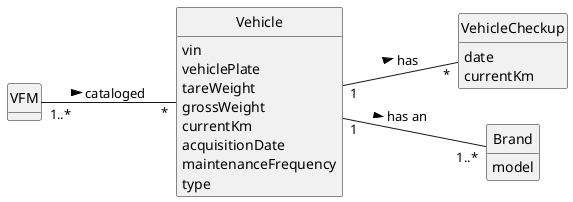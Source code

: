 @startuml
skinparam monochrome true
skinparam packageStyle rectangle
skinparam shadowing false

skinparam classAttributeIconSize 0
left to right direction

hide circle
hide methods

class VFM {
}

class VehicleCheckup {
    date
    currentKm
}

class Vehicle {
vin
vehiclePlate
tareWeight
grossWeight
currentKm
acquisitionDate
maintenanceFrequency
type
}

class Brand {
model
}


Vehicle "1"-- "1..*" Brand: has an >
VFM "1..*" -- "*" Vehicle : cataloged >
Vehicle "1" -- "*" VehicleCheckup : has >
@enduml
